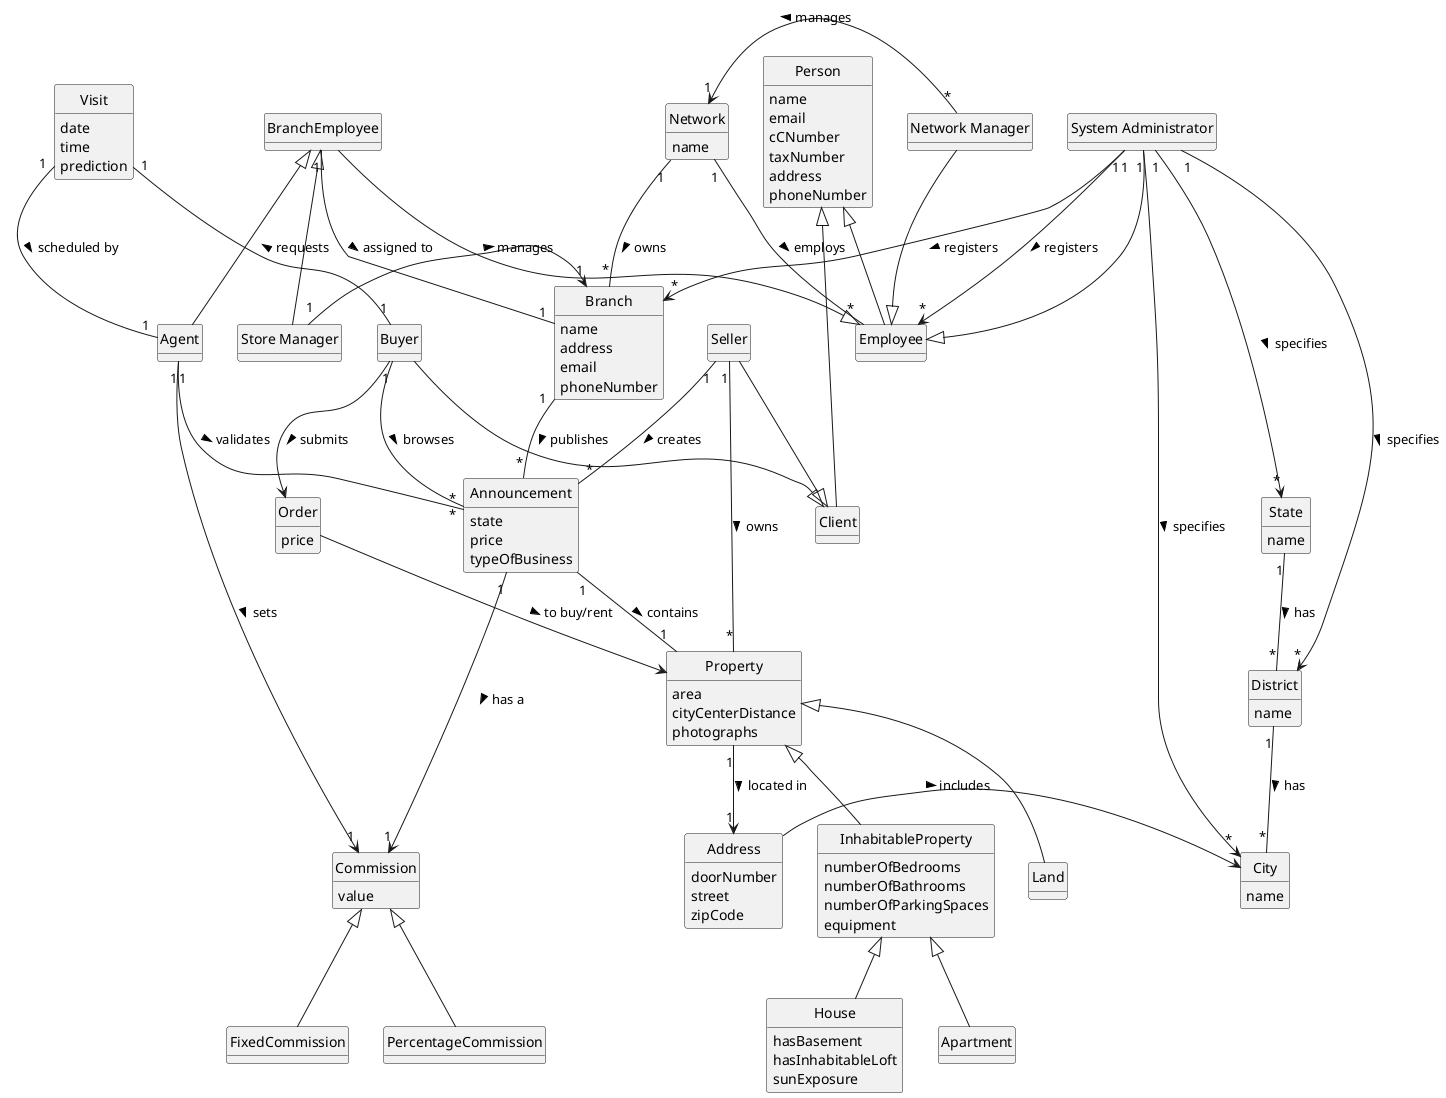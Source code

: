 @startuml
'https://plantuml.com/class-diagram

skinparam monochrome true
skinparam packageStyle rectangle
skinparam shadowing false

'skinparam linetype ortho
'left to right direction
skinparam classAttributeIconSize 0
'skinparam groupInheritance 2
hide circle
hide methods

class Address{
doorNumber
street
zipCode
}

class Network{
name
}

class Branch{
name
address
email
phoneNumber
}

class Employee{
}

class Person{
name
email
cCNumber
taxNumber
address
phoneNumber
}

class BranchEmployee

together {
class "System Administrator" as SysAdmin
class "Network Manager" as NetworkMan
}

together {
class "Store Manager" as StoreMan
class Agent
}

class Client{
}

class Buyer

class Seller

class Visit{
date
time
prediction
}

class Order{
price
}

class Commission{
value
}

class Announcement{
state
price
typeOfBusiness
}

class Property{
area
cityCenterDistance
photographs
}

class InhabitableProperty{
numberOfBedrooms
numberOfBathrooms
numberOfParkingSpaces
equipment
}

class House{
hasBasement
hasInhabitableLoft
sunExposure
}

class Apartment{
}

class Land{
}

together {
    class State{
    name
    }
    class District{
    name
    }
    class City{
    name
    }
}

Network "1" -- "*" Branch: owns >
Branch "1" -- "*" Announcement: publishes >
Announcement "1" -- "1" Property: contains >

Network "1" -- "*" Employee: employs >

Property <|-- InhabitableProperty
InhabitableProperty <|-- House
InhabitableProperty <|-- Apartment
'Property <|-- House
'Property <|-- Apartment
Property <|-- Land

BranchEmployee --|> Employee

Person <|-- Employee
Person <|-- Client

Employee <|-- SysAdmin
Employee <|-- NetworkMan
BranchEmployee <|- StoreMan
BranchEmployee <|- Agent

'SysAdmin ---|> Employee
'NetworkMan ---|> Employee
'StoreMan ---|> Employee
'Agent ---|> Employee

BranchEmployee "1" - "1" Branch: assigned to >

SysAdmin "1" --> "*" Employee: registers >
SysAdmin "1" --> "*" Branch: registers >

SysAdmin "1" ---> "*" State: specifies >
SysAdmin "1" ---> "*" District: specifies >
SysAdmin "1" ---> "*" City: specifies >

NetworkMan "*" -> "1" Network: manages >

StoreMan "1" -> "1" Branch: manages >

Buyer --|> Client
Seller --|> Client

Seller "1" - "*" Property: owns >
Seller "1" -- "*" Announcement: creates >
Agent "1" - "*" Announcement: validates >
Visit "1" - "1" Buyer: requests <
Buyer "1" - "*" Announcement: browses >
Visit "1" -- "1" Agent: scheduled by >

Agent "1" -> "1" Commission: sets >


District "1" -- "*" City: has >
State "1" -- "*" District: has >


Announcement "1" ---> "1" Commission: has a >

Commission <|-- FixedCommission
Commission <|-- PercentageCommission

Buyer --> Order: submits >
Order --> Property: to buy/rent >
Property "1" --> "1" Address: located in >

Address -> City: includes >

'class User{
'email
'password
'}
'
'User <--- SysAdmin: accesses as <
'User <--- NetworkMan: accesses as <
'User <--- Agent: accesses as <
'User <--- StoreMan: accesses as <
'User <--- Client: accesses as <

@enduml
